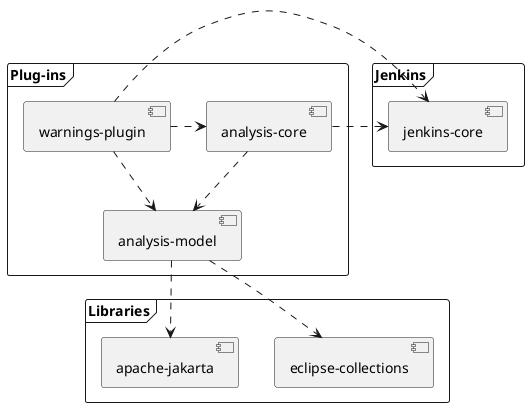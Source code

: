 @startuml
skinparam componentStyle uml2

frame "Libraries" {
    [eclipse-collections]
    [apache-jakarta]
}

frame "Jenkins" {
    [jenkins-core]
}


frame "Plug-ins" {
    [warnings-plugin] .> [analysis-core]
    [warnings-plugin] .> [jenkins-core]
    [warnings-plugin] ..> [analysis-model]
    [analysis-core] ..>  [analysis-model]
    [analysis-core] .>  [jenkins-core]
}

[analysis-model] ..> [eclipse-collections]
[analysis-model] ..> [apache-jakarta]



@enduml